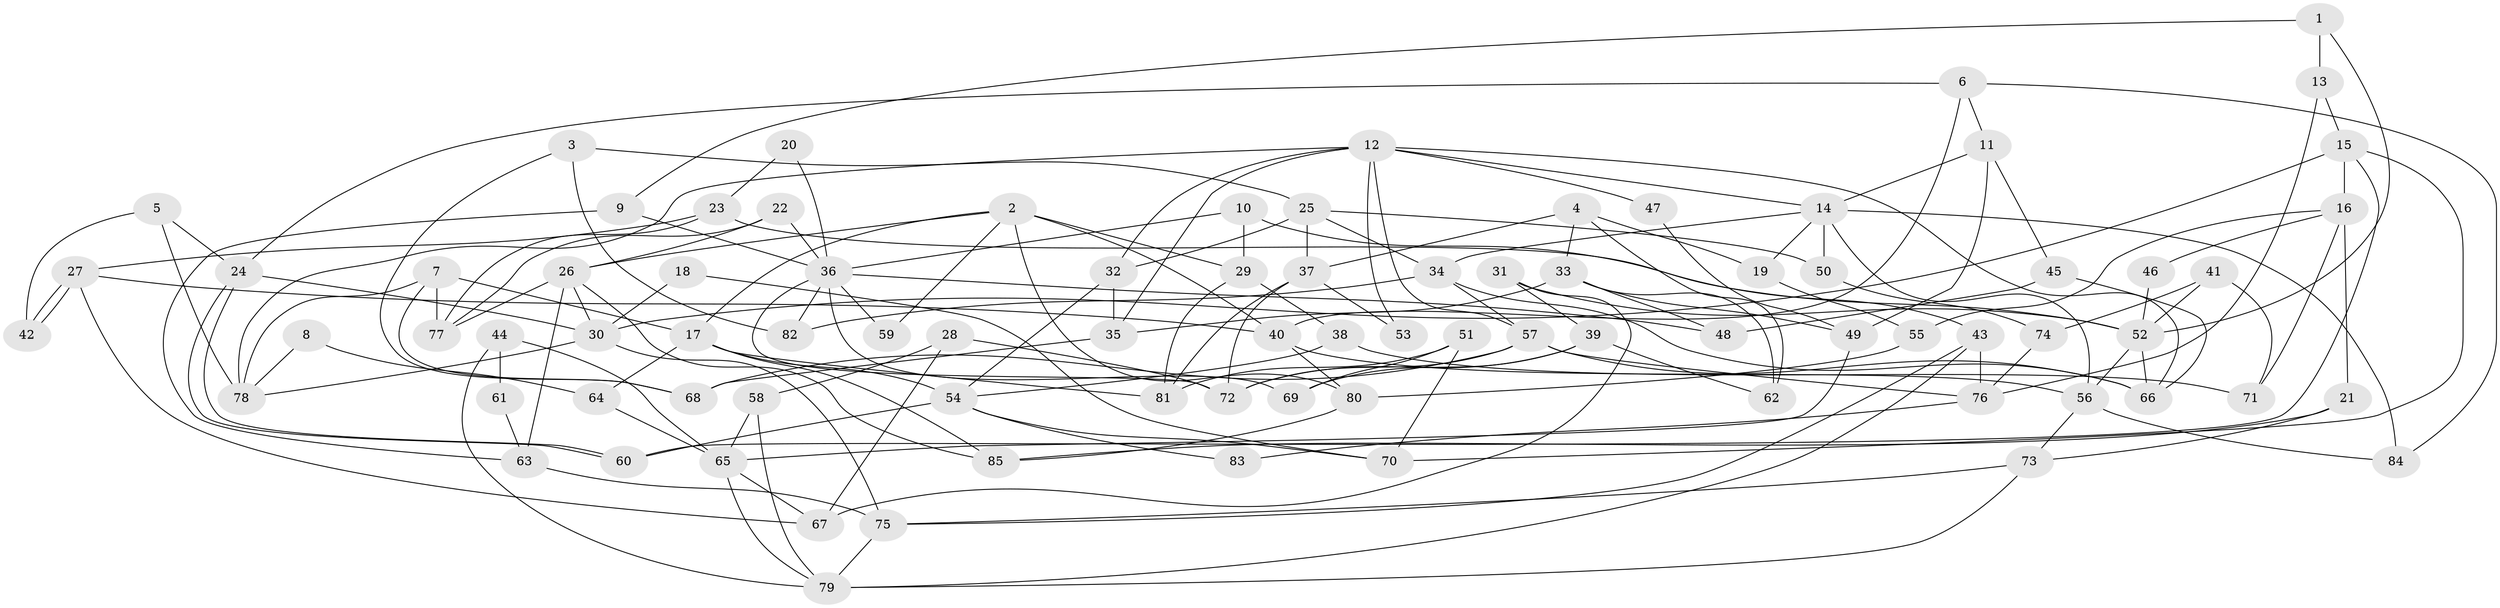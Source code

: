 // Generated by graph-tools (version 1.1) at 2025/36/03/09/25 02:36:05]
// undirected, 85 vertices, 170 edges
graph export_dot {
graph [start="1"]
  node [color=gray90,style=filled];
  1;
  2;
  3;
  4;
  5;
  6;
  7;
  8;
  9;
  10;
  11;
  12;
  13;
  14;
  15;
  16;
  17;
  18;
  19;
  20;
  21;
  22;
  23;
  24;
  25;
  26;
  27;
  28;
  29;
  30;
  31;
  32;
  33;
  34;
  35;
  36;
  37;
  38;
  39;
  40;
  41;
  42;
  43;
  44;
  45;
  46;
  47;
  48;
  49;
  50;
  51;
  52;
  53;
  54;
  55;
  56;
  57;
  58;
  59;
  60;
  61;
  62;
  63;
  64;
  65;
  66;
  67;
  68;
  69;
  70;
  71;
  72;
  73;
  74;
  75;
  76;
  77;
  78;
  79;
  80;
  81;
  82;
  83;
  84;
  85;
  1 -- 13;
  1 -- 52;
  1 -- 9;
  2 -- 17;
  2 -- 26;
  2 -- 29;
  2 -- 40;
  2 -- 59;
  2 -- 80;
  3 -- 82;
  3 -- 25;
  3 -- 68;
  4 -- 33;
  4 -- 19;
  4 -- 37;
  4 -- 62;
  5 -- 24;
  5 -- 78;
  5 -- 42;
  6 -- 84;
  6 -- 40;
  6 -- 11;
  6 -- 24;
  7 -- 78;
  7 -- 68;
  7 -- 17;
  7 -- 77;
  8 -- 64;
  8 -- 78;
  9 -- 36;
  9 -- 63;
  10 -- 43;
  10 -- 29;
  10 -- 36;
  11 -- 45;
  11 -- 14;
  11 -- 49;
  12 -- 66;
  12 -- 57;
  12 -- 14;
  12 -- 32;
  12 -- 35;
  12 -- 47;
  12 -- 53;
  12 -- 78;
  13 -- 76;
  13 -- 15;
  14 -- 19;
  14 -- 34;
  14 -- 50;
  14 -- 56;
  14 -- 84;
  15 -- 30;
  15 -- 60;
  15 -- 16;
  15 -- 70;
  16 -- 21;
  16 -- 46;
  16 -- 55;
  16 -- 71;
  17 -- 85;
  17 -- 54;
  17 -- 64;
  17 -- 81;
  18 -- 30;
  18 -- 70;
  19 -- 55;
  20 -- 23;
  20 -- 36;
  21 -- 85;
  21 -- 73;
  22 -- 26;
  22 -- 36;
  22 -- 77;
  23 -- 27;
  23 -- 77;
  23 -- 52;
  24 -- 60;
  24 -- 60;
  24 -- 30;
  25 -- 34;
  25 -- 32;
  25 -- 37;
  25 -- 50;
  26 -- 63;
  26 -- 77;
  26 -- 30;
  26 -- 85;
  27 -- 42;
  27 -- 42;
  27 -- 40;
  27 -- 67;
  28 -- 72;
  28 -- 67;
  28 -- 58;
  29 -- 81;
  29 -- 38;
  30 -- 75;
  30 -- 78;
  31 -- 67;
  31 -- 52;
  31 -- 39;
  32 -- 35;
  32 -- 54;
  33 -- 35;
  33 -- 62;
  33 -- 48;
  33 -- 49;
  34 -- 66;
  34 -- 57;
  34 -- 82;
  35 -- 68;
  36 -- 72;
  36 -- 48;
  36 -- 59;
  36 -- 69;
  36 -- 82;
  37 -- 53;
  37 -- 72;
  37 -- 81;
  38 -- 54;
  38 -- 71;
  39 -- 69;
  39 -- 62;
  39 -- 72;
  40 -- 56;
  40 -- 80;
  41 -- 52;
  41 -- 71;
  41 -- 74;
  43 -- 76;
  43 -- 79;
  43 -- 75;
  44 -- 65;
  44 -- 79;
  44 -- 61;
  45 -- 48;
  45 -- 66;
  46 -- 52;
  47 -- 49;
  49 -- 65;
  50 -- 74;
  51 -- 81;
  51 -- 70;
  51 -- 69;
  52 -- 56;
  52 -- 66;
  54 -- 60;
  54 -- 70;
  54 -- 83;
  55 -- 80;
  56 -- 73;
  56 -- 84;
  57 -- 72;
  57 -- 66;
  57 -- 68;
  57 -- 76;
  58 -- 65;
  58 -- 79;
  61 -- 63;
  63 -- 75;
  64 -- 65;
  65 -- 79;
  65 -- 67;
  73 -- 75;
  73 -- 79;
  74 -- 76;
  75 -- 79;
  76 -- 83;
  80 -- 85;
}
